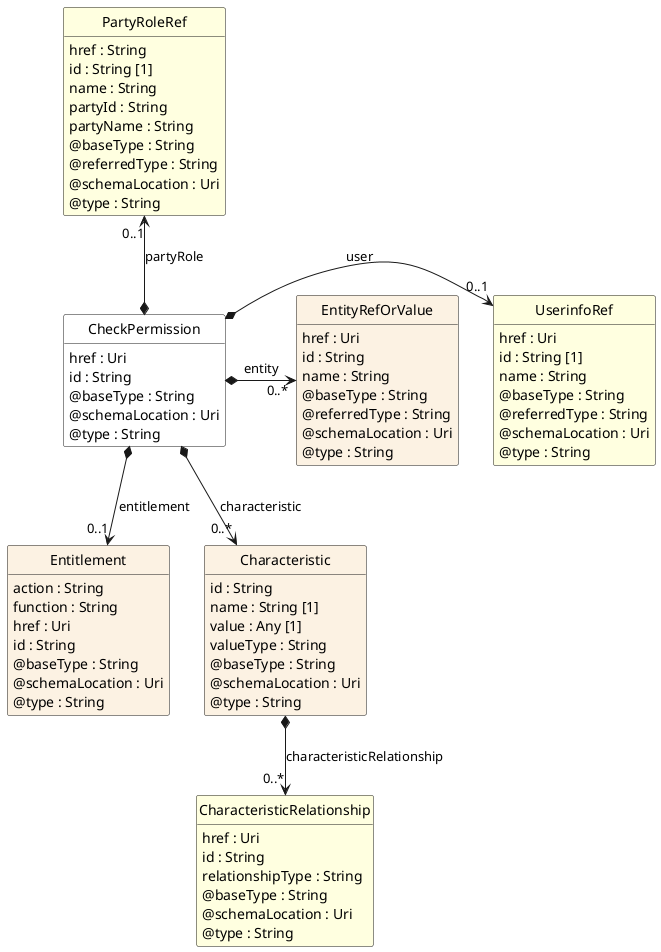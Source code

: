 @startuml
hide circle
hide methods
hide stereotype
show <<Enumeration>> stereotype
skinparam class {
   BackgroundColor<<Enumeration>> #E6F5F7
   BackgroundColor<<Ref>> #FFFFE0
   BackgroundColor<<Pivot>> #FFFFFFF
   BackgroundColor<<SimpleType>> #E2F0DA
   BackgroundColor #FCF2E3
}

class CheckPermission <<Pivot>> {
    href : Uri
    id : String
    @baseType : String
    @schemaLocation : Uri
    @type : String
}

class PartyRoleRef  <<Ref>> {
    href : String
    id : String [1]
    name : String
    partyId : String
    partyName : String
    @baseType : String
    @referredType : String
    @schemaLocation : Uri
    @type : String
}

class Entitlement  {
    action : String
    function : String
    href : Uri
    id : String
    @baseType : String
    @schemaLocation : Uri
    @type : String
}

class UserinfoRef  <<Ref>> {
    href : Uri
    id : String [1]
    name : String
    @baseType : String
    @referredType : String
    @schemaLocation : Uri
    @type : String
}

class Characteristic  {
    id : String
    name : String [1]
    value : Any [1]
    valueType : String
    @baseType : String
    @schemaLocation : Uri
    @type : String
}

class CharacteristicRelationship  <<Ref>> {
    href : Uri
    id : String
    relationshipType : String
    @baseType : String
    @schemaLocation : Uri
    @type : String
}

class EntityRefOrValue  {
    href : Uri
    id : String
    name : String
    @baseType : String
    @referredType : String
    @schemaLocation : Uri
    @type : String
}

UserinfoRef "0..1" <-left-* CheckPermission : user

CheckPermission *-right-> "0..*" EntityRefOrValue : entity

PartyRoleRef "0..1" <--* CheckPermission : partyRole

CheckPermission *-->  "0..1" Entitlement : entitlement

CheckPermission *-->  "0..*" Characteristic : characteristic

Characteristic *-->  "0..*" CharacteristicRelationship : characteristicRelationship

@enduml